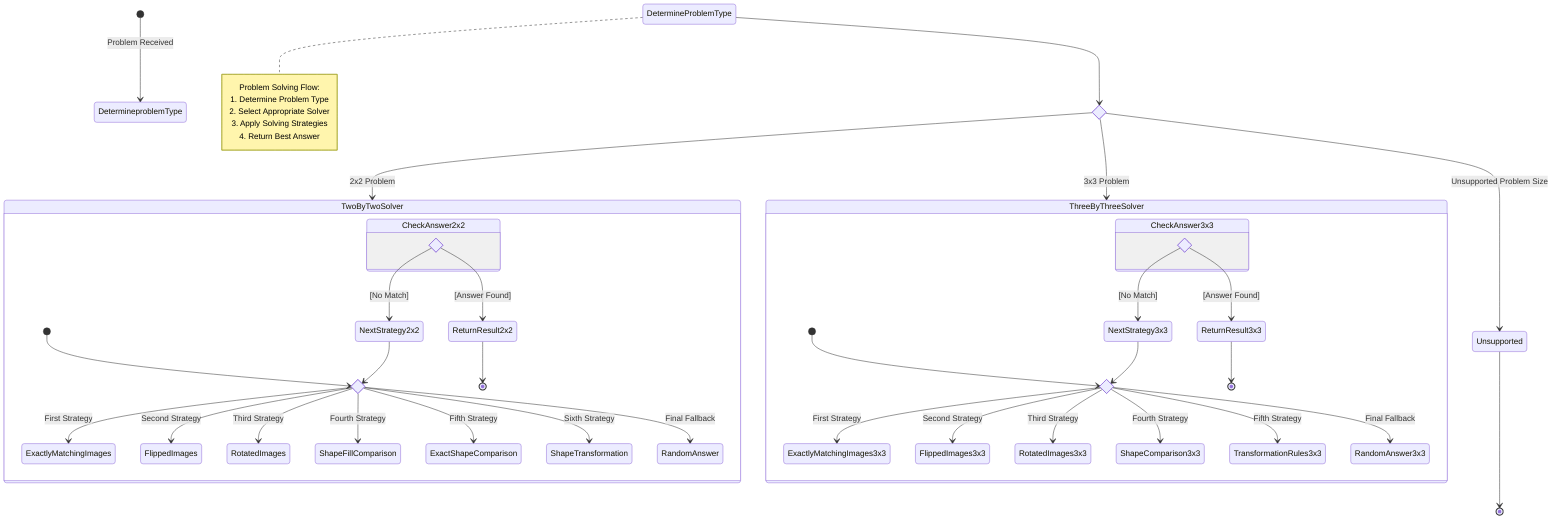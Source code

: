 stateDiagram-v2
    [*] --> DetermineproblemType: Problem Received
    
    state problem_type_selection <<choice>>
    DetermineProblemType --> problem_type_selection

    problem_type_selection --> TwoByTwoSolver: 2x2 Problem
    problem_type_selection --> ThreeByThreeSolver: 3x3 Problem
    problem_type_selection --> Unsupported: Unsupported Problem Size

    state TwoByTwoSolver {
        state solve_strategies_2x2 <<choice>>
        [*] --> solve_strategies_2x2
        
        solve_strategies_2x2 --> ExactlyMatchingImages: First Strategy
        solve_strategies_2x2 --> FlippedImages: Second Strategy
        solve_strategies_2x2 --> RotatedImages: Third Strategy
        solve_strategies_2x2 --> ShapeFillComparison: Fourth Strategy
        solve_strategies_2x2 --> ExactShapeComparison: Fifth Strategy
        solve_strategies_2x2 --> ShapeTransformation: Sixth Strategy
        solve_strategies_2x2 --> RandomAnswer: Final Fallback

        state CheckAnswer2x2 {
            state if_answer_2x2 <<choice>>
            if_answer_2x2 --> ReturnResult2x2: [Answer Found]
            if_answer_2x2 --> NextStrategy2x2: [No Match]
        }

        NextStrategy2x2 --> solve_strategies_2x2
        ReturnResult2x2 --> [*]
    }

    state ThreeByThreeSolver {
        state solve_strategies_3x3 <<choice>>
        [*] --> solve_strategies_3x3
        
        solve_strategies_3x3 --> ExactlyMatchingImages3x3: First Strategy
        solve_strategies_3x3 --> FlippedImages3x3: Second Strategy
        solve_strategies_3x3 --> RotatedImages3x3: Third Strategy
        solve_strategies_3x3 --> ShapeComparison3x3: Fourth Strategy
        solve_strategies_3x3 --> TransformationRules3x3: Fifth Strategy
        solve_strategies_3x3 --> RandomAnswer3x3: Final Fallback

        state CheckAnswer3x3 {
            state if_answer_3x3 <<choice>>
            if_answer_3x3 --> ReturnResult3x3: [Answer Found]
            if_answer_3x3 --> NextStrategy3x3: [No Match]
        }

        NextStrategy3x3 --> solve_strategies_3x3
        ReturnResult3x3 --> [*]
    }

    Unsupported --> [*]

    note right of DetermineProblemType
        Problem Solving Flow:
        1. Determine Problem Type
        2. Select Appropriate Solver
        3. Apply Solving Strategies
        4. Return Best Answer
    end note